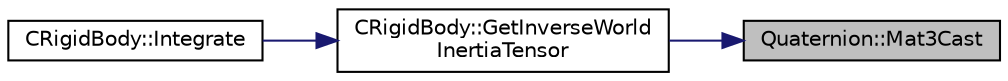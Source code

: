 digraph "Quaternion::Mat3Cast"
{
 // LATEX_PDF_SIZE
  edge [fontname="Helvetica",fontsize="10",labelfontname="Helvetica",labelfontsize="10"];
  node [fontname="Helvetica",fontsize="10",shape=record];
  rankdir="RL";
  Node75 [label="Quaternion::Mat3Cast",height=0.2,width=0.4,color="black", fillcolor="grey75", style="filled", fontcolor="black",tooltip=" "];
  Node75 -> Node76 [dir="back",color="midnightblue",fontsize="10",style="solid",fontname="Helvetica"];
  Node76 [label="CRigidBody::GetInverseWorld\lInertiaTensor",height=0.2,width=0.4,color="black", fillcolor="white", style="filled",URL="$class_c_rigid_body.html#a8c09cf7c7e649ac93f57597493ab9329",tooltip=" "];
  Node76 -> Node77 [dir="back",color="midnightblue",fontsize="10",style="solid",fontname="Helvetica"];
  Node77 [label="CRigidBody::Integrate",height=0.2,width=0.4,color="black", fillcolor="white", style="filled",URL="$class_c_rigid_body.html#acab9a679a73341c283e4b1a1dad6e01b",tooltip=" "];
}
